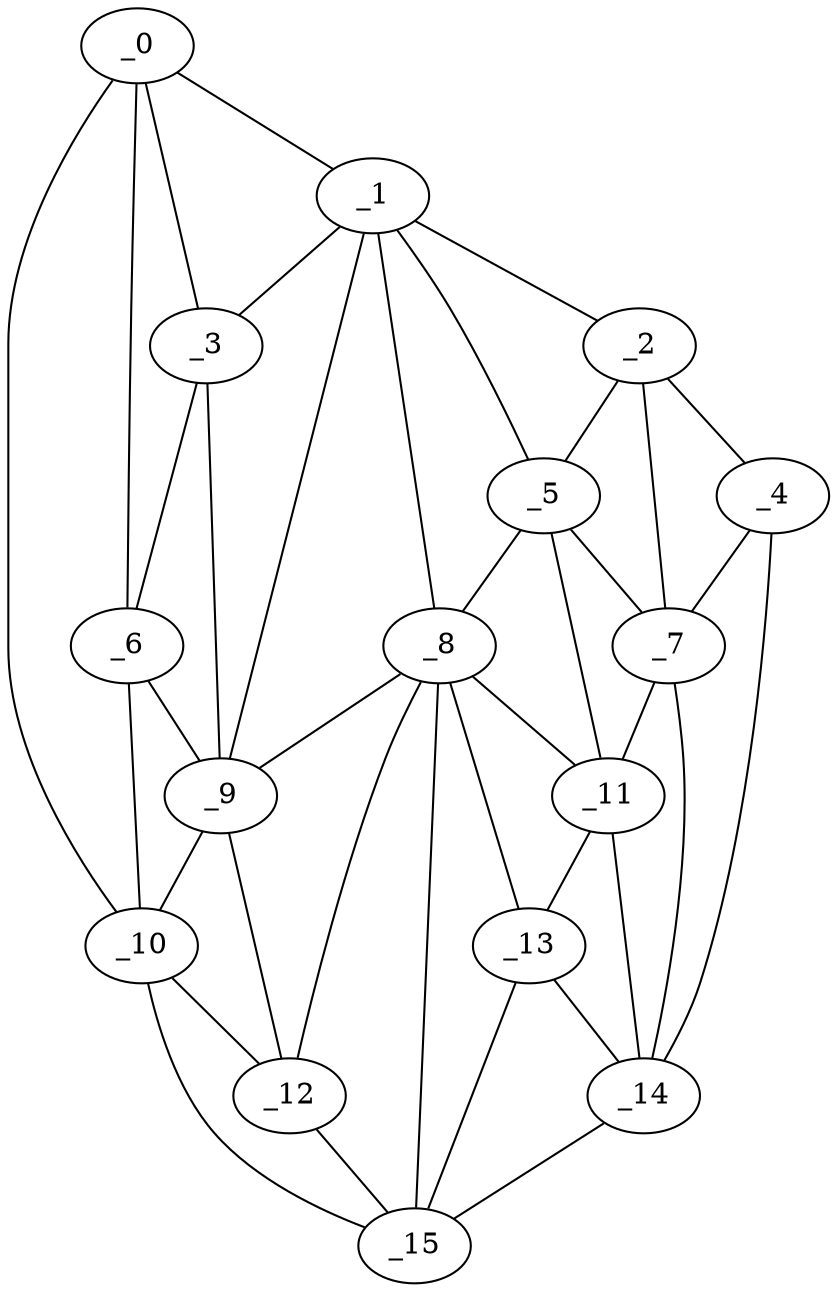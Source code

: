 graph "obj17__225.gxl" {
	_0	 [x=41,
		y=2];
	_1	 [x=45,
		y=71];
	_0 -- _1	 [valence=1];
	_3	 [x=51,
		y=7];
	_0 -- _3	 [valence=1];
	_6	 [x=76,
		y=12];
	_0 -- _6	 [valence=2];
	_10	 [x=87,
		y=14];
	_0 -- _10	 [valence=1];
	_2	 [x=46,
		y=84];
	_1 -- _2	 [valence=1];
	_1 -- _3	 [valence=1];
	_5	 [x=75,
		y=87];
	_1 -- _5	 [valence=2];
	_8	 [x=84,
		y=69];
	_1 -- _8	 [valence=1];
	_9	 [x=86,
		y=28];
	_1 -- _9	 [valence=2];
	_4	 [x=52,
		y=124];
	_2 -- _4	 [valence=1];
	_2 -- _5	 [valence=2];
	_7	 [x=79,
		y=106];
	_2 -- _7	 [valence=1];
	_3 -- _6	 [valence=2];
	_3 -- _9	 [valence=2];
	_4 -- _7	 [valence=2];
	_14	 [x=94,
		y=119];
	_4 -- _14	 [valence=1];
	_5 -- _7	 [valence=2];
	_5 -- _8	 [valence=2];
	_11	 [x=88,
		y=108];
	_5 -- _11	 [valence=1];
	_6 -- _9	 [valence=1];
	_6 -- _10	 [valence=1];
	_7 -- _11	 [valence=1];
	_7 -- _14	 [valence=1];
	_8 -- _9	 [valence=2];
	_8 -- _11	 [valence=2];
	_12	 [x=92,
		y=38];
	_8 -- _12	 [valence=2];
	_13	 [x=93,
		y=112];
	_8 -- _13	 [valence=2];
	_15	 [x=98,
		y=47];
	_8 -- _15	 [valence=2];
	_9 -- _10	 [valence=2];
	_9 -- _12	 [valence=1];
	_10 -- _12	 [valence=1];
	_10 -- _15	 [valence=1];
	_11 -- _13	 [valence=1];
	_11 -- _14	 [valence=2];
	_12 -- _15	 [valence=2];
	_13 -- _14	 [valence=1];
	_13 -- _15	 [valence=2];
	_14 -- _15	 [valence=1];
}
